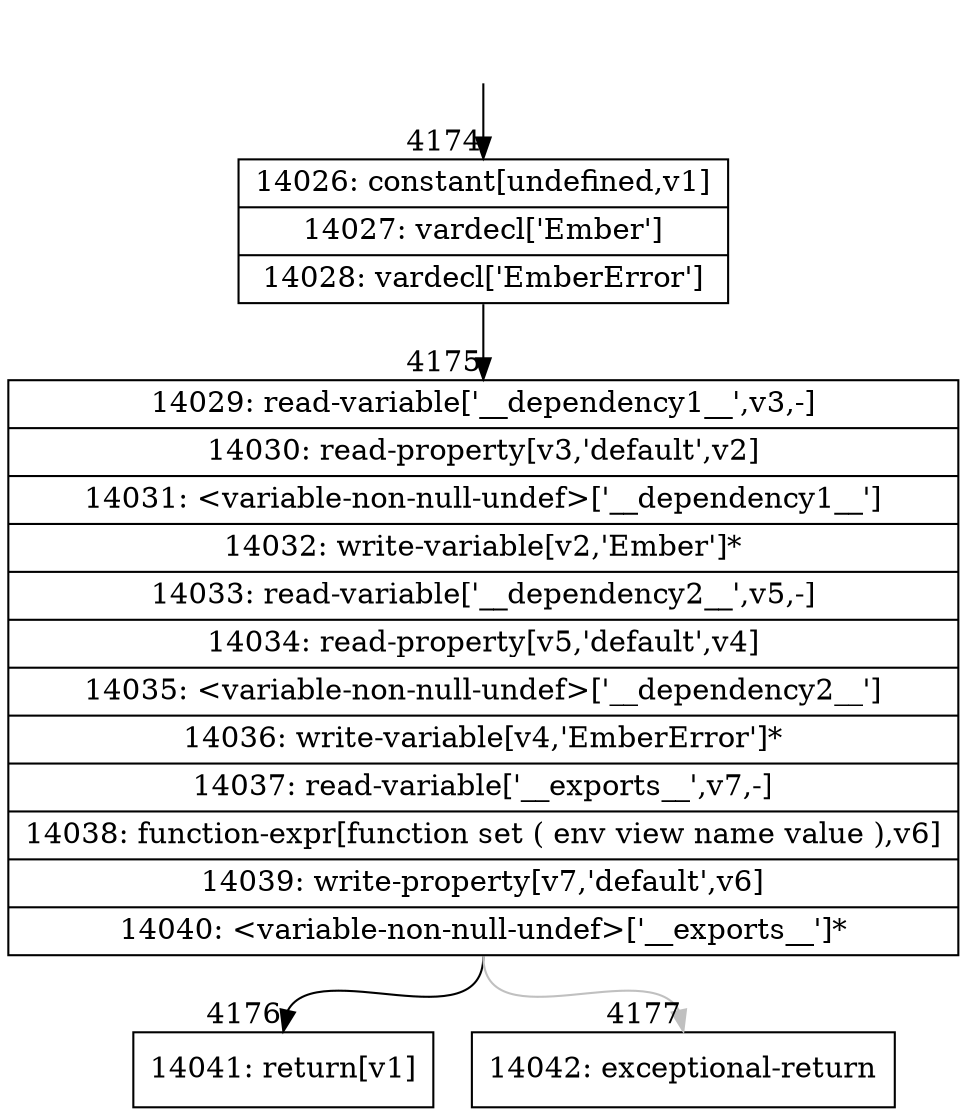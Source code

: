 digraph {
rankdir="TD"
BB_entry332[shape=none,label=""];
BB_entry332 -> BB4174 [tailport=s, headport=n, headlabel="    4174"]
BB4174 [shape=record label="{14026: constant[undefined,v1]|14027: vardecl['Ember']|14028: vardecl['EmberError']}" ] 
BB4174 -> BB4175 [tailport=s, headport=n, headlabel="      4175"]
BB4175 [shape=record label="{14029: read-variable['__dependency1__',v3,-]|14030: read-property[v3,'default',v2]|14031: \<variable-non-null-undef\>['__dependency1__']|14032: write-variable[v2,'Ember']*|14033: read-variable['__dependency2__',v5,-]|14034: read-property[v5,'default',v4]|14035: \<variable-non-null-undef\>['__dependency2__']|14036: write-variable[v4,'EmberError']*|14037: read-variable['__exports__',v7,-]|14038: function-expr[function set ( env view name value ),v6]|14039: write-property[v7,'default',v6]|14040: \<variable-non-null-undef\>['__exports__']*}" ] 
BB4175 -> BB4176 [tailport=s, headport=n, headlabel="      4176"]
BB4175 -> BB4177 [tailport=s, headport=n, color=gray, headlabel="      4177"]
BB4176 [shape=record label="{14041: return[v1]}" ] 
BB4177 [shape=record label="{14042: exceptional-return}" ] 
//#$~ 7971
}
